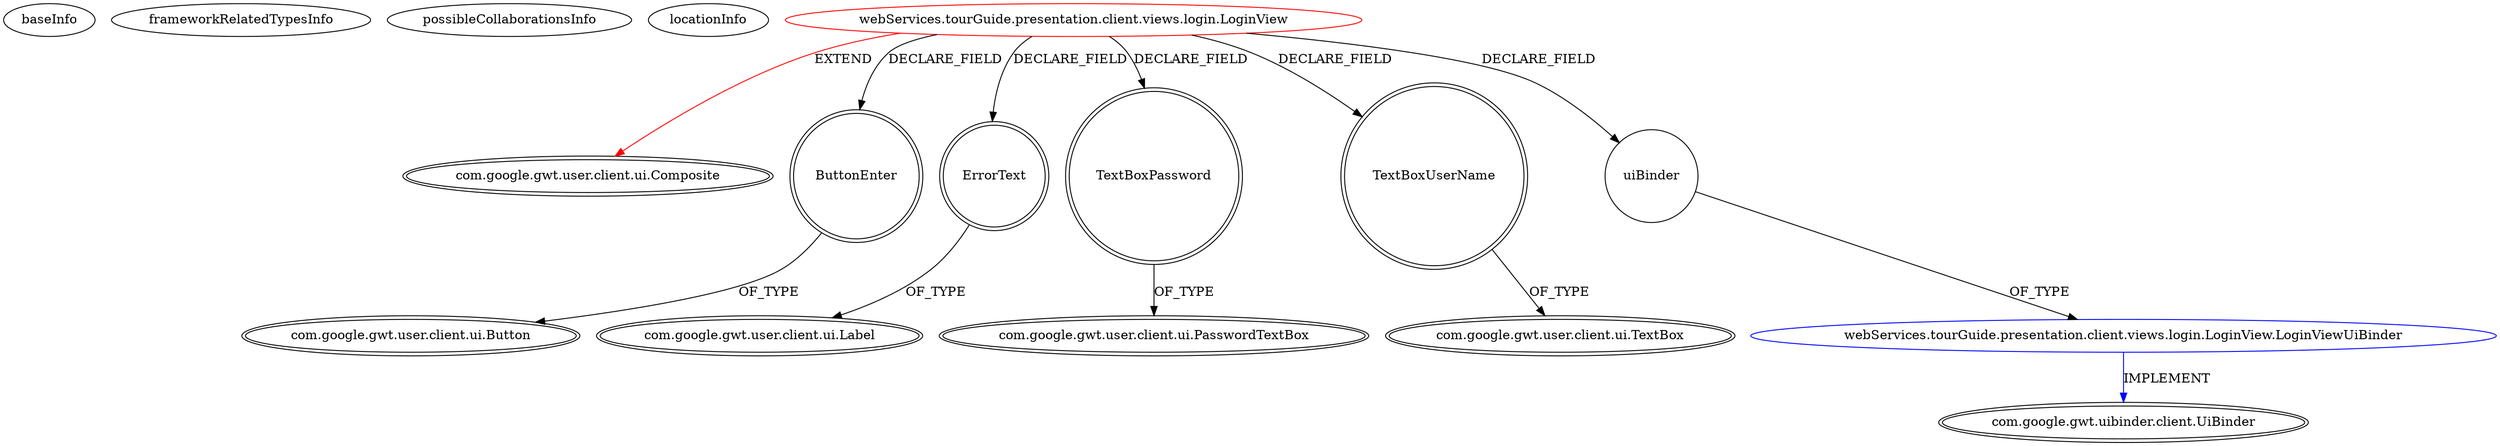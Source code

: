 digraph {
baseInfo[graphId=4684,category="extension_graph",isAnonymous=false,possibleRelation=true]
frameworkRelatedTypesInfo[0="com.google.gwt.user.client.ui.Composite"]
possibleCollaborationsInfo[0="4684~FIELD_DECLARATION-~com.google.gwt.user.client.ui.Composite ~com.google.gwt.uibinder.client.UiBinder ~false~false"]
locationInfo[projectName="wuiidl-webservice",filePath="/wuiidl-webservice/webservice-master/tourGuide/src/webServices/tourGuide/presentation/client/views/login/LoginView.java",contextSignature="LoginView",graphId="4684"]
0[label="webServices.tourGuide.presentation.client.views.login.LoginView",vertexType="ROOT_CLIENT_CLASS_DECLARATION",isFrameworkType=false,color=red]
1[label="com.google.gwt.user.client.ui.Composite",vertexType="FRAMEWORK_CLASS_TYPE",isFrameworkType=true,peripheries=2]
2[label="ButtonEnter",vertexType="FIELD_DECLARATION",isFrameworkType=true,peripheries=2,shape=circle]
3[label="com.google.gwt.user.client.ui.Button",vertexType="FRAMEWORK_CLASS_TYPE",isFrameworkType=true,peripheries=2]
4[label="ErrorText",vertexType="FIELD_DECLARATION",isFrameworkType=true,peripheries=2,shape=circle]
5[label="com.google.gwt.user.client.ui.Label",vertexType="FRAMEWORK_CLASS_TYPE",isFrameworkType=true,peripheries=2]
6[label="TextBoxPassword",vertexType="FIELD_DECLARATION",isFrameworkType=true,peripheries=2,shape=circle]
7[label="com.google.gwt.user.client.ui.PasswordTextBox",vertexType="FRAMEWORK_CLASS_TYPE",isFrameworkType=true,peripheries=2]
8[label="TextBoxUserName",vertexType="FIELD_DECLARATION",isFrameworkType=true,peripheries=2,shape=circle]
9[label="com.google.gwt.user.client.ui.TextBox",vertexType="FRAMEWORK_CLASS_TYPE",isFrameworkType=true,peripheries=2]
10[label="uiBinder",vertexType="FIELD_DECLARATION",isFrameworkType=false,shape=circle]
11[label="webServices.tourGuide.presentation.client.views.login.LoginView.LoginViewUiBinder",vertexType="REFERENCE_CLIENT_CLASS_DECLARATION",isFrameworkType=false,color=blue]
12[label="com.google.gwt.uibinder.client.UiBinder",vertexType="FRAMEWORK_INTERFACE_TYPE",isFrameworkType=true,peripheries=2]
0->1[label="EXTEND",color=red]
0->2[label="DECLARE_FIELD"]
2->3[label="OF_TYPE"]
0->4[label="DECLARE_FIELD"]
4->5[label="OF_TYPE"]
0->6[label="DECLARE_FIELD"]
6->7[label="OF_TYPE"]
0->8[label="DECLARE_FIELD"]
8->9[label="OF_TYPE"]
0->10[label="DECLARE_FIELD"]
11->12[label="IMPLEMENT",color=blue]
10->11[label="OF_TYPE"]
}
